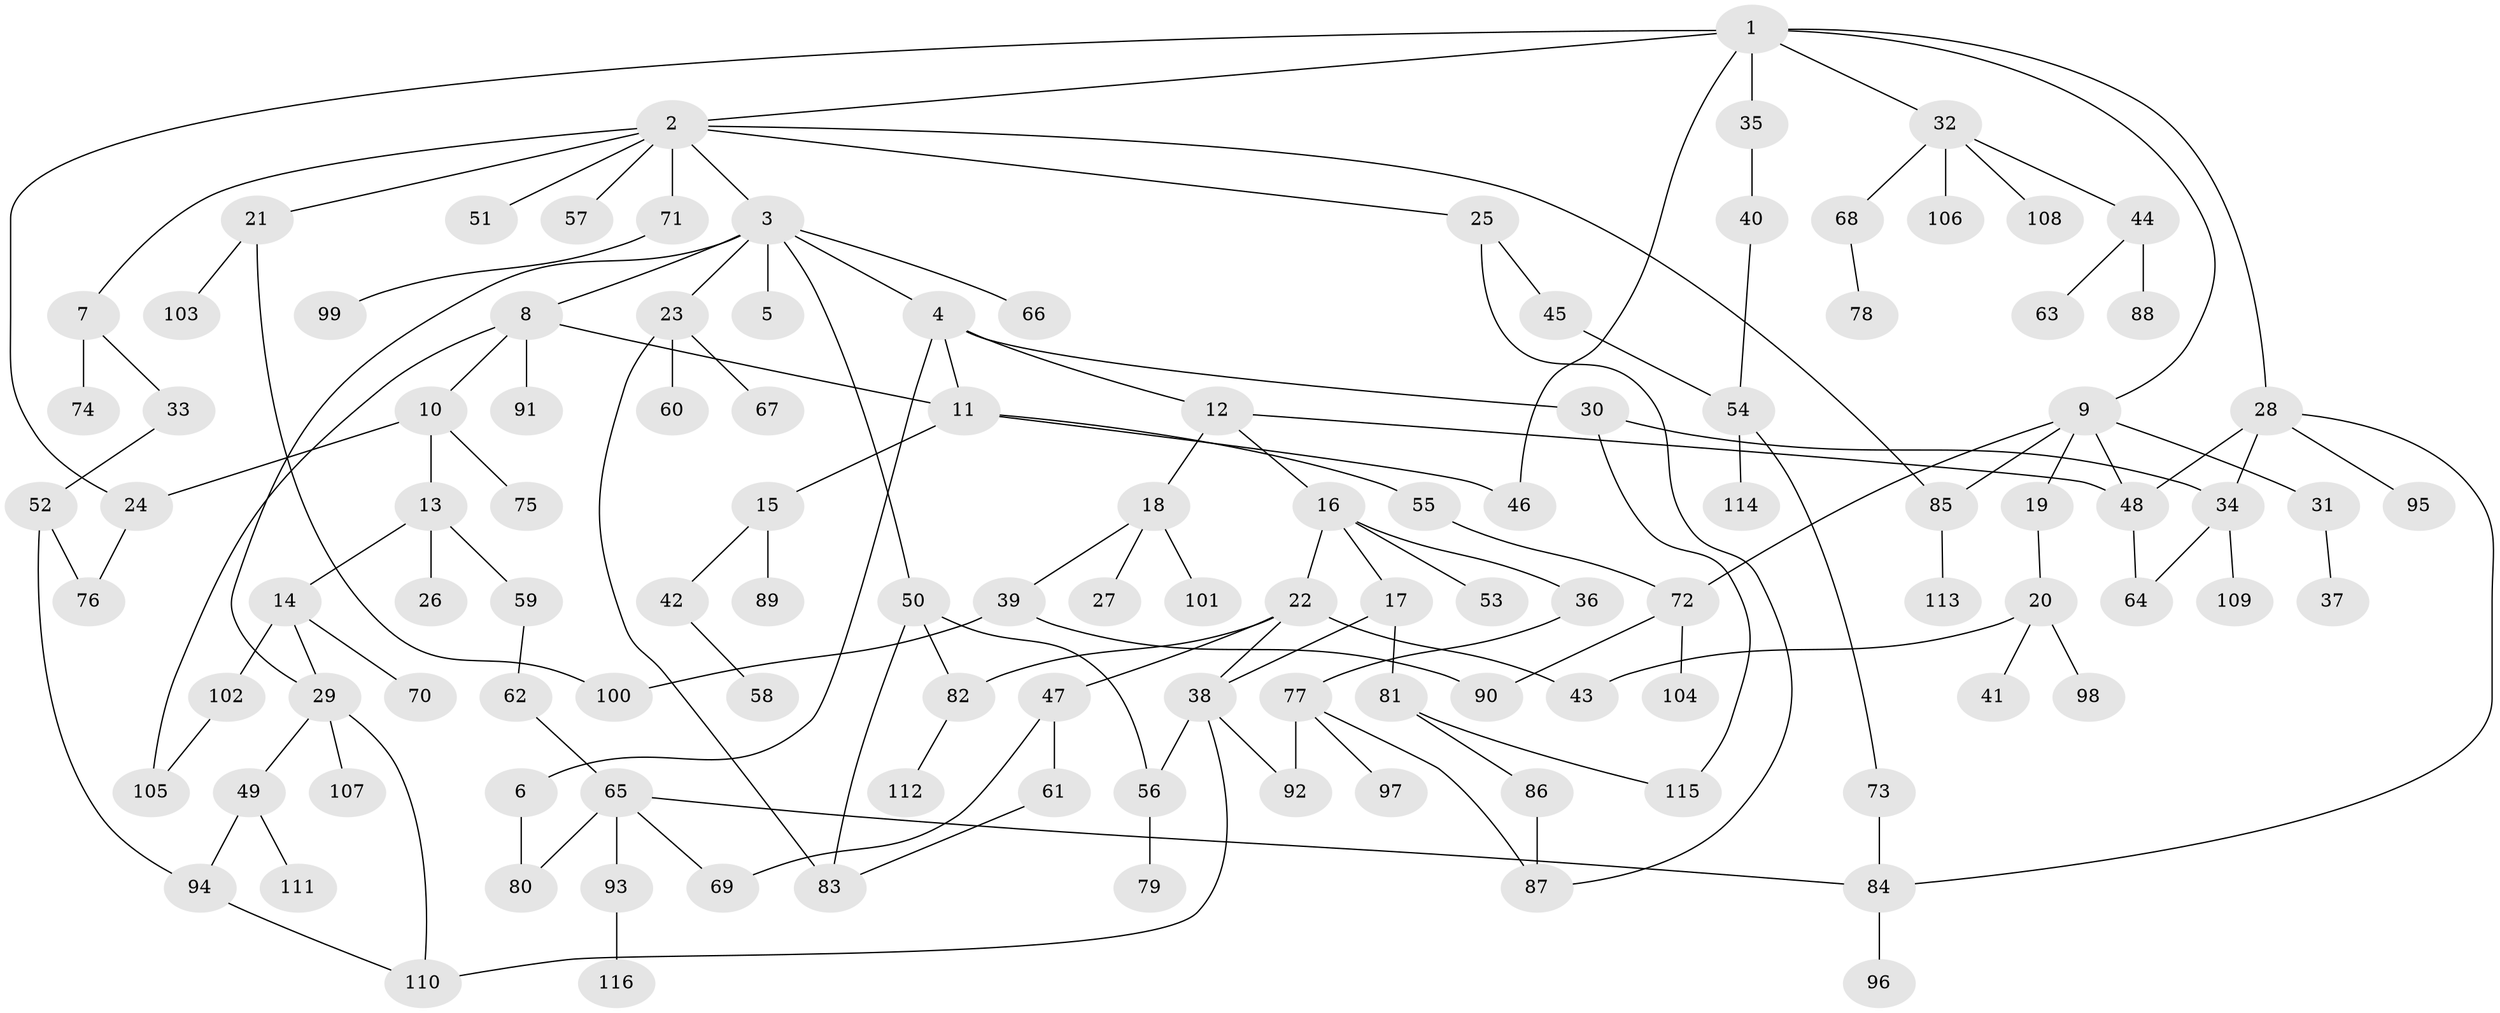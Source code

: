 // coarse degree distribution, {7: 0.024390243902439025, 8: 0.012195121951219513, 5: 0.06097560975609756, 2: 0.32926829268292684, 4: 0.15853658536585366, 6: 0.012195121951219513, 3: 0.2073170731707317, 1: 0.1951219512195122}
// Generated by graph-tools (version 1.1) at 2025/48/03/04/25 22:48:48]
// undirected, 116 vertices, 147 edges
graph export_dot {
  node [color=gray90,style=filled];
  1;
  2;
  3;
  4;
  5;
  6;
  7;
  8;
  9;
  10;
  11;
  12;
  13;
  14;
  15;
  16;
  17;
  18;
  19;
  20;
  21;
  22;
  23;
  24;
  25;
  26;
  27;
  28;
  29;
  30;
  31;
  32;
  33;
  34;
  35;
  36;
  37;
  38;
  39;
  40;
  41;
  42;
  43;
  44;
  45;
  46;
  47;
  48;
  49;
  50;
  51;
  52;
  53;
  54;
  55;
  56;
  57;
  58;
  59;
  60;
  61;
  62;
  63;
  64;
  65;
  66;
  67;
  68;
  69;
  70;
  71;
  72;
  73;
  74;
  75;
  76;
  77;
  78;
  79;
  80;
  81;
  82;
  83;
  84;
  85;
  86;
  87;
  88;
  89;
  90;
  91;
  92;
  93;
  94;
  95;
  96;
  97;
  98;
  99;
  100;
  101;
  102;
  103;
  104;
  105;
  106;
  107;
  108;
  109;
  110;
  111;
  112;
  113;
  114;
  115;
  116;
  1 -- 2;
  1 -- 9;
  1 -- 24;
  1 -- 28;
  1 -- 32;
  1 -- 35;
  1 -- 46;
  2 -- 3;
  2 -- 7;
  2 -- 21;
  2 -- 25;
  2 -- 51;
  2 -- 57;
  2 -- 71;
  2 -- 85;
  3 -- 4;
  3 -- 5;
  3 -- 8;
  3 -- 23;
  3 -- 29;
  3 -- 50;
  3 -- 66;
  4 -- 6;
  4 -- 11;
  4 -- 12;
  4 -- 30;
  6 -- 80;
  7 -- 33;
  7 -- 74;
  8 -- 10;
  8 -- 91;
  8 -- 11;
  8 -- 105;
  9 -- 19;
  9 -- 31;
  9 -- 72;
  9 -- 85;
  9 -- 48;
  10 -- 13;
  10 -- 75;
  10 -- 24;
  11 -- 15;
  11 -- 46;
  11 -- 55;
  12 -- 16;
  12 -- 18;
  12 -- 48;
  13 -- 14;
  13 -- 26;
  13 -- 59;
  14 -- 70;
  14 -- 102;
  14 -- 29;
  15 -- 42;
  15 -- 89;
  16 -- 17;
  16 -- 22;
  16 -- 36;
  16 -- 53;
  17 -- 38;
  17 -- 81;
  18 -- 27;
  18 -- 39;
  18 -- 101;
  19 -- 20;
  20 -- 41;
  20 -- 43;
  20 -- 98;
  21 -- 100;
  21 -- 103;
  22 -- 47;
  22 -- 82;
  22 -- 43;
  22 -- 38;
  23 -- 60;
  23 -- 67;
  23 -- 83;
  24 -- 76;
  25 -- 45;
  25 -- 87;
  28 -- 34;
  28 -- 84;
  28 -- 95;
  28 -- 48;
  29 -- 49;
  29 -- 107;
  29 -- 110;
  30 -- 34;
  30 -- 115;
  31 -- 37;
  32 -- 44;
  32 -- 68;
  32 -- 106;
  32 -- 108;
  33 -- 52;
  34 -- 64;
  34 -- 109;
  35 -- 40;
  36 -- 77;
  38 -- 92;
  38 -- 110;
  38 -- 56;
  39 -- 100;
  39 -- 90;
  40 -- 54;
  42 -- 58;
  44 -- 63;
  44 -- 88;
  45 -- 54;
  47 -- 61;
  47 -- 69;
  48 -- 64;
  49 -- 111;
  49 -- 94;
  50 -- 56;
  50 -- 83;
  50 -- 82;
  52 -- 76;
  52 -- 94;
  54 -- 73;
  54 -- 114;
  55 -- 72;
  56 -- 79;
  59 -- 62;
  61 -- 83;
  62 -- 65;
  65 -- 69;
  65 -- 93;
  65 -- 80;
  65 -- 84;
  68 -- 78;
  71 -- 99;
  72 -- 90;
  72 -- 104;
  73 -- 84;
  77 -- 92;
  77 -- 97;
  77 -- 87;
  81 -- 86;
  81 -- 115;
  82 -- 112;
  84 -- 96;
  85 -- 113;
  86 -- 87;
  93 -- 116;
  94 -- 110;
  102 -- 105;
}
